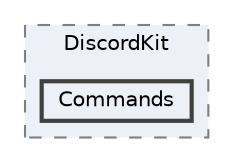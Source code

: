 digraph "include/DiscordKit/Commands"
{
 // LATEX_PDF_SIZE
  bgcolor="transparent";
  edge [fontname=Helvetica,fontsize=10,labelfontname=Helvetica,labelfontsize=10];
  node [fontname=Helvetica,fontsize=10,shape=box,height=0.2,width=0.4];
  compound=true
  subgraph clusterdir_3b82544024519ceaefbf0b385db19546 {
    graph [ bgcolor="#edf0f7", pencolor="grey50", label="DiscordKit", fontname=Helvetica,fontsize=10 style="filled,dashed", URL="dir_3b82544024519ceaefbf0b385db19546.html",tooltip=""]
  dir_ab9d12e561805b90db0e77e1a434f118 [label="Commands", fillcolor="#edf0f7", color="grey25", style="filled,bold", URL="dir_ab9d12e561805b90db0e77e1a434f118.html",tooltip=""];
  }
}
